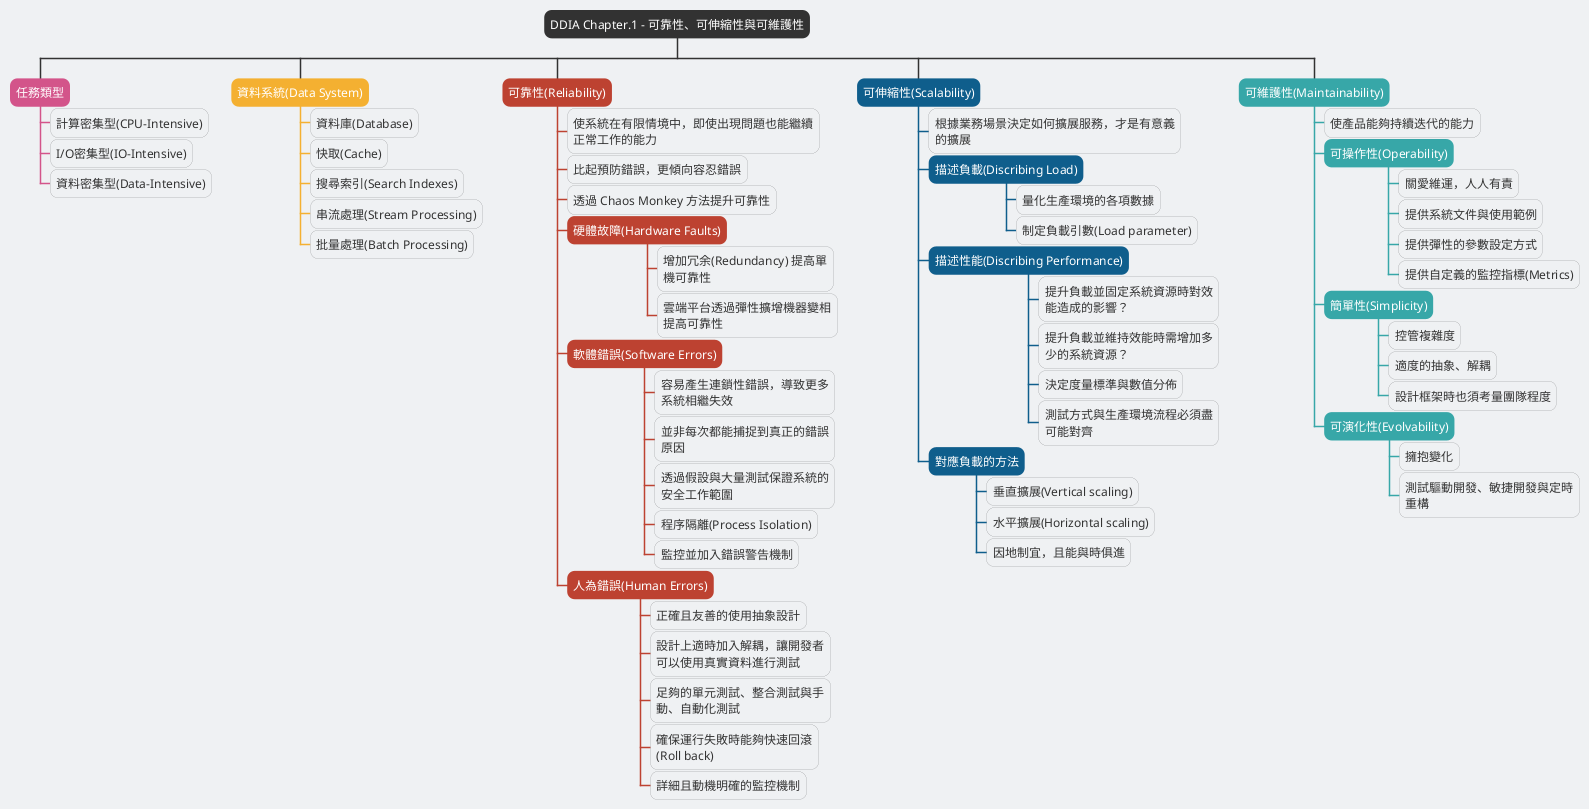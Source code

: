 @startwbs ch1_wbs

skinparam Shadowing false
skinparam BackgroundColor #EFF1F3
skinparam linetype ortho

<style>
arrow {
    LineColor #323232
}
node {
    Padding 6
    Margin 2
    RoundCorner 15
    LineThickness 0.0
    BackgroundColor #EFF1F3
    FontColor #333333
}
.Type_Root {
    BackgroundColor #323232
    FontColor #FFFFFF
    LineColor #323232
}
.Type1_Node {
    BackgroundColor #D3548A
    FontColor #FFFFFF
    LineColor #D3548A
}
.Type1_LeafNode {
    RoundCorner 0
    LineThickness 1.0
    LineColor #D3548A
}
.Type2_Node {
    BackgroundColor #F4B031
    FontColor #FFFFFF
    LineColor #F4B031
}
.Type2_LeafNode {
    RoundCorner 0
    LineThickness 1.0
    LineColor #F4B031
}
.Type3_Node {
    BackgroundColor #BD4231
    FontColor #FFFFFF
    LineColor #BD4231
}
.Type3_LeafNode {
    RoundCorner 0
    LineThickness 1.0
    LineColor #BD4231
}
.Type4_Node {
    BackgroundColor #0F5E8C
    FontColor #FFFFFF
    LineColor #0F5E8C
}
.Type4_LeafNode {
    RoundCorner 0
    LineThickness 1.0
    LineColor #0F5E8C
}
.Type5_Node {
    BackgroundColor #37A7A8
    FontColor #FFFFFF
    LineColor #37A7A8
}
.Type5_LeafNode {
    RoundCorner 0
    LineThickness 1.0
    LineColor #37A7A8
}
</style>

* DDIA Chapter.1 - 可靠性、可伸縮性與可維護性<<Type_Root>>

** 任務類型<<Type1_Node>>

*** 計算密集型(CPU-Intensive)
*** I/O密集型(IO-Intensive)
*** 資料密集型(Data-Intensive)

** 資料系統(Data System)<<Type2_Node>>

*** 資料庫(Database)
*** 快取(Cache)
*** 搜尋索引(Search Indexes)
*** 串流處理(Stream Processing)
*** 批量處理(Batch Processing)

** 可靠性(Reliability)<<Type3_Node>>

*** 使系統在有限情境中，即使出現問題也能繼續\n正常工作的能力
*** 比起預防錯誤，更傾向容忍錯誤
*** 透過 Chaos Monkey 方法提升可靠性

*** 硬體故障(Hardware Faults)<<Type3_Node>>
**** 增加冗余(Redundancy) 提高單\n機可靠性
**** 雲端平台透過彈性擴增機器變相\n提高可靠性

*** 軟體錯誤(Software Errors)<<Type3_Node>>
**** 容易產生連鎖性錯誤，導致更多\n系統相繼失效
**** 並非每次都能捕捉到真正的錯誤\n原因
**** 透過假設與大量測試保證系統的\n安全工作範圍
**** 程序隔離(Process Isolation)
**** 監控並加入錯誤警告機制

*** 人為錯誤(Human Errors)<<Type3_Node>>
**** 正確且友善的使用抽象設計
**** 設計上適時加入解耦，讓開發者\n可以使用真實資料進行測試
**** 足夠的單元測試、整合測試與手\n動、自動化測試
**** 確保運行失敗時能夠快速回滾\n(Roll back)
**** 詳細且動機明確的監控機制

** 可伸縮性(Scalability)<<Type4_Node>>

*** 根據業務場景決定如何擴展服務，才是有意義\n的擴展

*** 描述負載(Discribing Load)<<Type4_Node>>
**** 量化生產環境的各項數據
**** 制定負載引數(Load parameter)

*** 描述性能(Discribing Performance)<<Type4_Node>>
**** 提升負載並固定系統資源時對效\n能造成的影響？
**** 提升負載並維持效能時需增加多\n少的系統資源？
**** 決定度量標準與數值分佈
**** 測試方式與生產環境流程必須盡\n可能對齊

*** 對應負載的方法<<Type4_Node>>
**** 垂直擴展(Vertical scaling)
**** 水平擴展(Horizontal scaling)
**** 因地制宜，且能與時俱進

** 可維護性(Maintainability)<<Type5_Node>>

*** 使產品能夠持續迭代的能力

*** 可操作性(Operability)<<Type5_Node>>
**** 關愛維運，人人有責
**** 提供系統文件與使用範例
**** 提供彈性的參數設定方式
**** 提供自定義的監控指標(Metrics)

*** 簡單性(Simplicity)<<Type5_Node>>
**** 控管複雜度
**** 適度的抽象、解耦
**** 設計框架時也須考量團隊程度

*** 可演化性(Evolvability)<<Type5_Node>>
**** 擁抱變化
**** 測試驅動開發、敏捷開發與定時\n重構

@endwbs